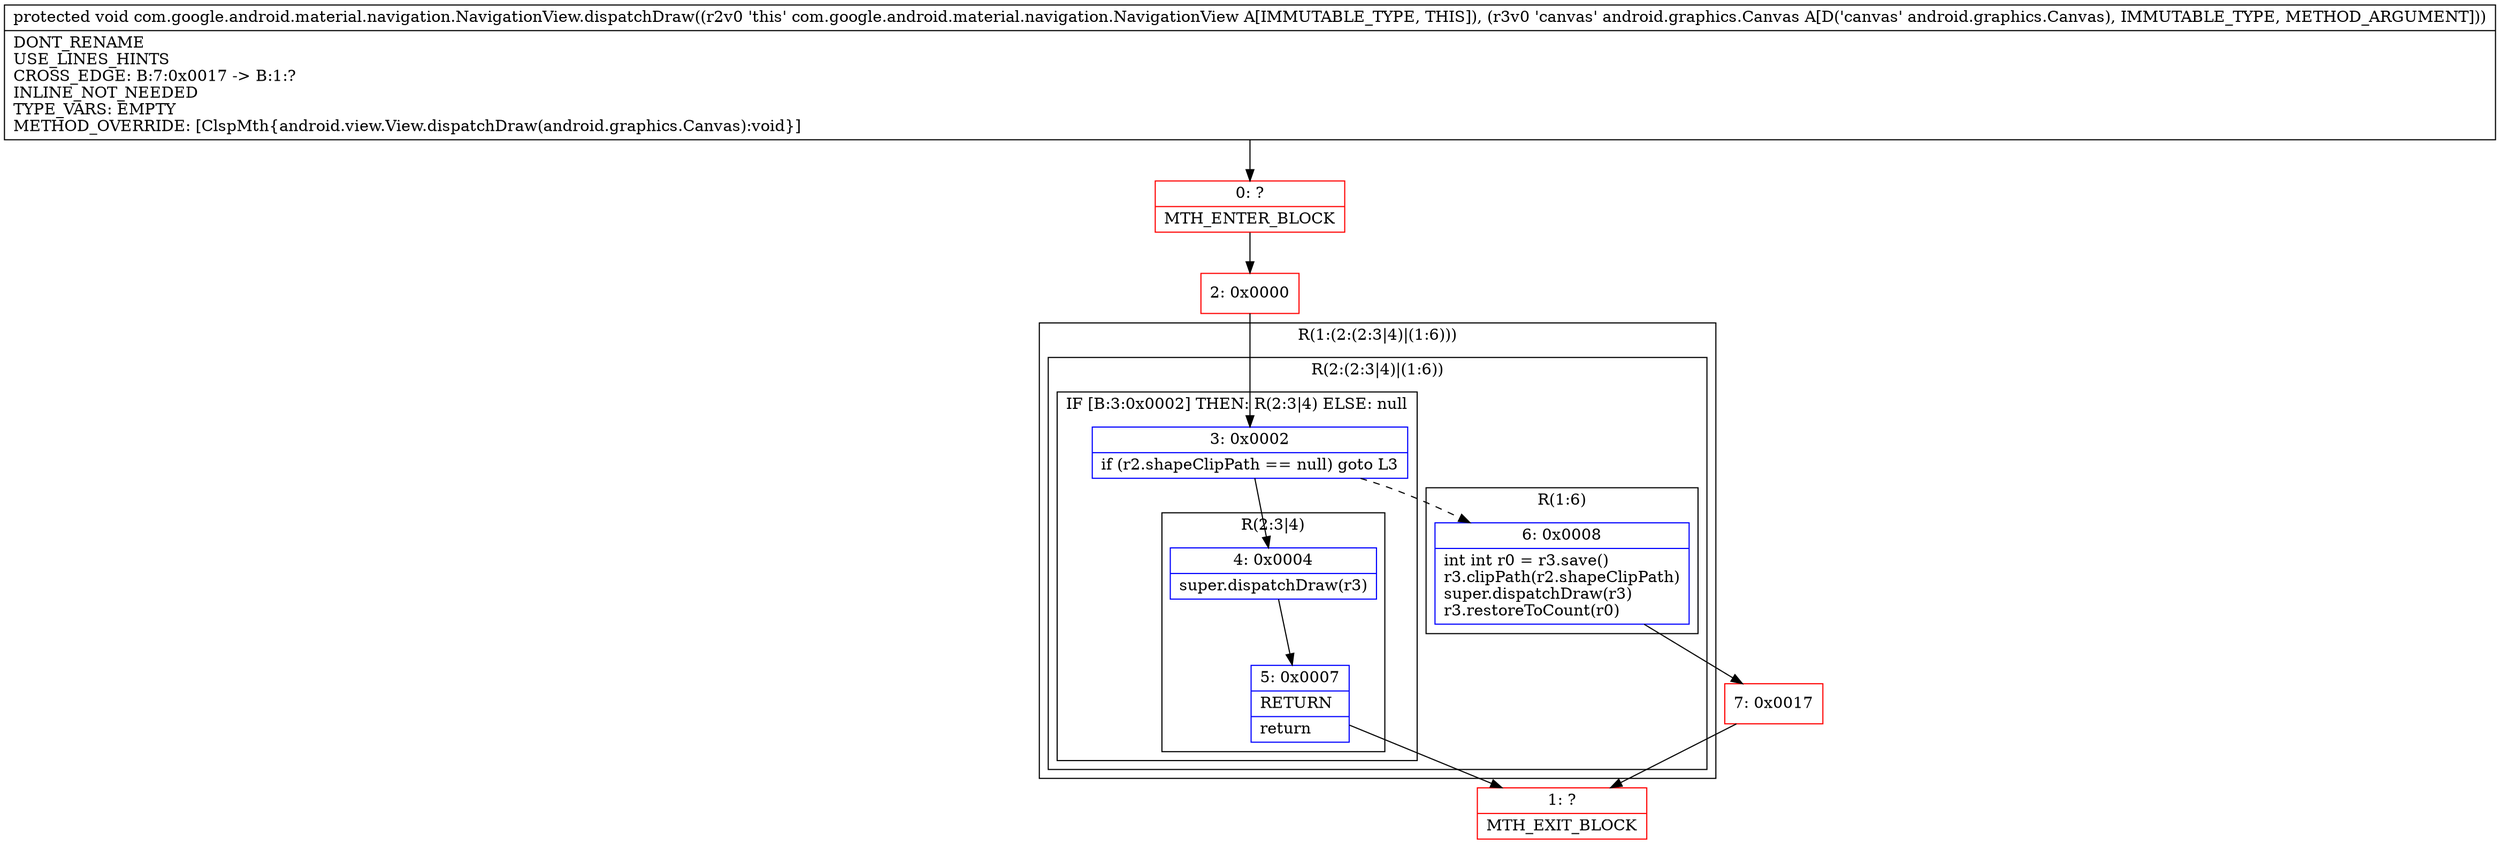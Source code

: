 digraph "CFG forcom.google.android.material.navigation.NavigationView.dispatchDraw(Landroid\/graphics\/Canvas;)V" {
subgraph cluster_Region_530535952 {
label = "R(1:(2:(2:3|4)|(1:6)))";
node [shape=record,color=blue];
subgraph cluster_Region_686379729 {
label = "R(2:(2:3|4)|(1:6))";
node [shape=record,color=blue];
subgraph cluster_IfRegion_883819613 {
label = "IF [B:3:0x0002] THEN: R(2:3|4) ELSE: null";
node [shape=record,color=blue];
Node_3 [shape=record,label="{3\:\ 0x0002|if (r2.shapeClipPath == null) goto L3\l}"];
subgraph cluster_Region_1872785748 {
label = "R(2:3|4)";
node [shape=record,color=blue];
Node_4 [shape=record,label="{4\:\ 0x0004|super.dispatchDraw(r3)\l}"];
Node_5 [shape=record,label="{5\:\ 0x0007|RETURN\l|return\l}"];
}
}
subgraph cluster_Region_2038467539 {
label = "R(1:6)";
node [shape=record,color=blue];
Node_6 [shape=record,label="{6\:\ 0x0008|int int r0 = r3.save()\lr3.clipPath(r2.shapeClipPath)\lsuper.dispatchDraw(r3)\lr3.restoreToCount(r0)\l}"];
}
}
}
Node_0 [shape=record,color=red,label="{0\:\ ?|MTH_ENTER_BLOCK\l}"];
Node_2 [shape=record,color=red,label="{2\:\ 0x0000}"];
Node_1 [shape=record,color=red,label="{1\:\ ?|MTH_EXIT_BLOCK\l}"];
Node_7 [shape=record,color=red,label="{7\:\ 0x0017}"];
MethodNode[shape=record,label="{protected void com.google.android.material.navigation.NavigationView.dispatchDraw((r2v0 'this' com.google.android.material.navigation.NavigationView A[IMMUTABLE_TYPE, THIS]), (r3v0 'canvas' android.graphics.Canvas A[D('canvas' android.graphics.Canvas), IMMUTABLE_TYPE, METHOD_ARGUMENT]))  | DONT_RENAME\lUSE_LINES_HINTS\lCROSS_EDGE: B:7:0x0017 \-\> B:1:?\lINLINE_NOT_NEEDED\lTYPE_VARS: EMPTY\lMETHOD_OVERRIDE: [ClspMth\{android.view.View.dispatchDraw(android.graphics.Canvas):void\}]\l}"];
MethodNode -> Node_0;Node_3 -> Node_4;
Node_3 -> Node_6[style=dashed];
Node_4 -> Node_5;
Node_5 -> Node_1;
Node_6 -> Node_7;
Node_0 -> Node_2;
Node_2 -> Node_3;
Node_7 -> Node_1;
}

